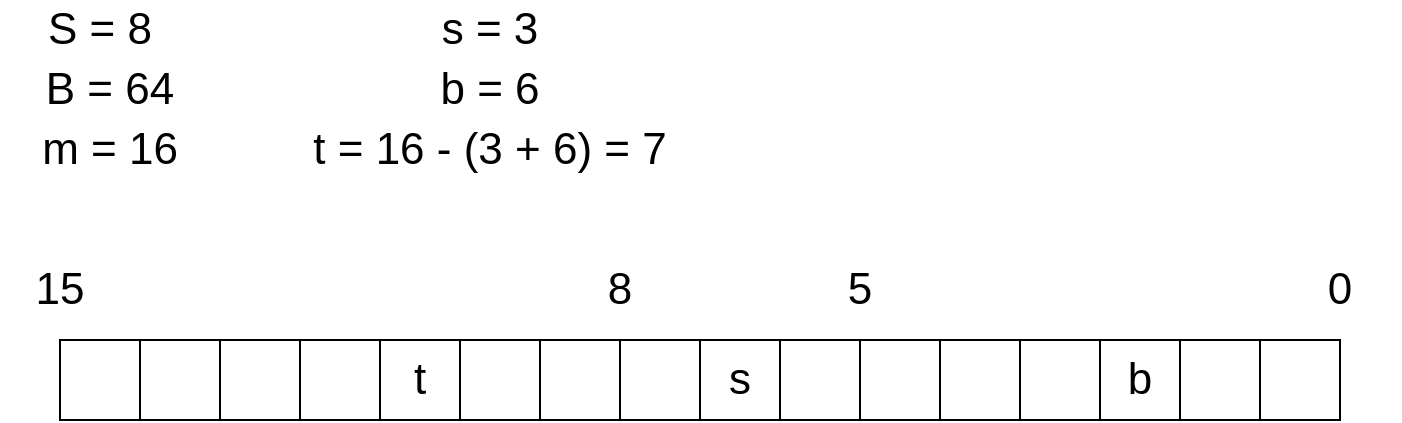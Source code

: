 <mxfile version="21.1.5" type="device">
  <diagram id="lNbwYLGy0MFPWkEubIG1" name="Page-1">
    <mxGraphModel dx="1562" dy="869" grid="1" gridSize="10" guides="1" tooltips="1" connect="1" arrows="1" fold="1" page="1" pageScale="1" pageWidth="850" pageHeight="1100" math="0" shadow="0">
      <root>
        <mxCell id="0" />
        <mxCell id="1" parent="0" />
        <mxCell id="fL3oOZ58w1N9pzdEm3di-23" value="" style="rounded=0;whiteSpace=wrap;html=1;" parent="1" vertex="1">
          <mxGeometry x="210" y="270" width="40" height="40" as="geometry" />
        </mxCell>
        <mxCell id="fL3oOZ58w1N9pzdEm3di-24" value="" style="rounded=0;whiteSpace=wrap;html=1;" parent="1" vertex="1">
          <mxGeometry x="250" y="270" width="40" height="40" as="geometry" />
        </mxCell>
        <mxCell id="fL3oOZ58w1N9pzdEm3di-25" value="" style="rounded=0;whiteSpace=wrap;html=1;" parent="1" vertex="1">
          <mxGeometry x="290" y="270" width="40" height="40" as="geometry" />
        </mxCell>
        <mxCell id="fL3oOZ58w1N9pzdEm3di-26" value="" style="rounded=0;whiteSpace=wrap;html=1;" parent="1" vertex="1">
          <mxGeometry x="330" y="270" width="40" height="40" as="geometry" />
        </mxCell>
        <mxCell id="fL3oOZ58w1N9pzdEm3di-27" value="t" style="rounded=0;whiteSpace=wrap;html=1;fontSize=22;" parent="1" vertex="1">
          <mxGeometry x="370" y="270" width="40" height="40" as="geometry" />
        </mxCell>
        <mxCell id="fL3oOZ58w1N9pzdEm3di-28" value="" style="rounded=0;whiteSpace=wrap;html=1;" parent="1" vertex="1">
          <mxGeometry x="410" y="270" width="40" height="40" as="geometry" />
        </mxCell>
        <mxCell id="fL3oOZ58w1N9pzdEm3di-29" value="" style="rounded=0;whiteSpace=wrap;html=1;" parent="1" vertex="1">
          <mxGeometry x="450" y="270" width="40" height="40" as="geometry" />
        </mxCell>
        <mxCell id="fL3oOZ58w1N9pzdEm3di-30" value="" style="rounded=0;whiteSpace=wrap;html=1;" parent="1" vertex="1">
          <mxGeometry x="490" y="270" width="40" height="40" as="geometry" />
        </mxCell>
        <mxCell id="fL3oOZ58w1N9pzdEm3di-31" value="s" style="rounded=0;whiteSpace=wrap;html=1;fontSize=22;" parent="1" vertex="1">
          <mxGeometry x="530" y="270" width="40" height="40" as="geometry" />
        </mxCell>
        <mxCell id="fL3oOZ58w1N9pzdEm3di-32" value="" style="rounded=0;whiteSpace=wrap;html=1;" parent="1" vertex="1">
          <mxGeometry x="570" y="270" width="40" height="40" as="geometry" />
        </mxCell>
        <mxCell id="fL3oOZ58w1N9pzdEm3di-33" value="" style="rounded=0;whiteSpace=wrap;html=1;" parent="1" vertex="1">
          <mxGeometry x="610" y="270" width="40" height="40" as="geometry" />
        </mxCell>
        <mxCell id="fL3oOZ58w1N9pzdEm3di-34" value="" style="rounded=0;whiteSpace=wrap;html=1;" parent="1" vertex="1">
          <mxGeometry x="650" y="270" width="40" height="40" as="geometry" />
        </mxCell>
        <mxCell id="fL3oOZ58w1N9pzdEm3di-35" value="" style="rounded=0;whiteSpace=wrap;html=1;" parent="1" vertex="1">
          <mxGeometry x="690" y="270" width="40" height="40" as="geometry" />
        </mxCell>
        <mxCell id="fL3oOZ58w1N9pzdEm3di-36" value="b" style="rounded=0;whiteSpace=wrap;html=1;fontSize=22;" parent="1" vertex="1">
          <mxGeometry x="730" y="270" width="40" height="40" as="geometry" />
        </mxCell>
        <mxCell id="fL3oOZ58w1N9pzdEm3di-37" value="" style="rounded=0;whiteSpace=wrap;html=1;" parent="1" vertex="1">
          <mxGeometry x="770" y="270" width="40" height="40" as="geometry" />
        </mxCell>
        <mxCell id="fL3oOZ58w1N9pzdEm3di-38" value="" style="rounded=0;whiteSpace=wrap;html=1;" parent="1" vertex="1">
          <mxGeometry x="810" y="270" width="40" height="40" as="geometry" />
        </mxCell>
        <mxCell id="fL3oOZ58w1N9pzdEm3di-39" value="15" style="text;html=1;strokeColor=none;fillColor=none;align=center;verticalAlign=middle;whiteSpace=wrap;rounded=0;fontSize=22;" parent="1" vertex="1">
          <mxGeometry x="180" y="230" width="60" height="30" as="geometry" />
        </mxCell>
        <mxCell id="fL3oOZ58w1N9pzdEm3di-40" value="0" style="text;html=1;strokeColor=none;fillColor=none;align=center;verticalAlign=middle;whiteSpace=wrap;rounded=0;fontSize=22;" parent="1" vertex="1">
          <mxGeometry x="820" y="230" width="60" height="30" as="geometry" />
        </mxCell>
        <mxCell id="fL3oOZ58w1N9pzdEm3di-41" value="m = 16" style="text;html=1;strokeColor=none;fillColor=none;align=center;verticalAlign=middle;whiteSpace=wrap;rounded=0;fontSize=22;" parent="1" vertex="1">
          <mxGeometry x="200" y="160" width="70" height="30" as="geometry" />
        </mxCell>
        <mxCell id="fL3oOZ58w1N9pzdEm3di-42" value="S = 8" style="text;html=1;strokeColor=none;fillColor=none;align=center;verticalAlign=middle;whiteSpace=wrap;rounded=0;fontSize=22;" parent="1" vertex="1">
          <mxGeometry x="200" y="100" width="60" height="30" as="geometry" />
        </mxCell>
        <mxCell id="fL3oOZ58w1N9pzdEm3di-43" value="B = 64" style="text;html=1;strokeColor=none;fillColor=none;align=center;verticalAlign=middle;whiteSpace=wrap;rounded=0;fontSize=22;" parent="1" vertex="1">
          <mxGeometry x="195" y="130" width="80" height="30" as="geometry" />
        </mxCell>
        <mxCell id="fL3oOZ58w1N9pzdEm3di-44" value="s = 3" style="text;html=1;strokeColor=none;fillColor=none;align=center;verticalAlign=middle;whiteSpace=wrap;rounded=0;fontSize=22;" parent="1" vertex="1">
          <mxGeometry x="395" y="100" width="60" height="30" as="geometry" />
        </mxCell>
        <mxCell id="fL3oOZ58w1N9pzdEm3di-45" value="b = 6" style="text;html=1;strokeColor=none;fillColor=none;align=center;verticalAlign=middle;whiteSpace=wrap;rounded=0;fontSize=22;" parent="1" vertex="1">
          <mxGeometry x="395" y="130" width="60" height="30" as="geometry" />
        </mxCell>
        <mxCell id="fL3oOZ58w1N9pzdEm3di-46" value="5" style="text;html=1;strokeColor=none;fillColor=none;align=center;verticalAlign=middle;whiteSpace=wrap;rounded=0;fontSize=22;" parent="1" vertex="1">
          <mxGeometry x="580" y="230" width="60" height="30" as="geometry" />
        </mxCell>
        <mxCell id="fL3oOZ58w1N9pzdEm3di-47" value="8" style="text;html=1;strokeColor=none;fillColor=none;align=center;verticalAlign=middle;whiteSpace=wrap;rounded=0;fontSize=22;" parent="1" vertex="1">
          <mxGeometry x="460" y="230" width="60" height="30" as="geometry" />
        </mxCell>
        <mxCell id="fL3oOZ58w1N9pzdEm3di-48" value="t = 16 - (3 + 6) = 7" style="text;html=1;strokeColor=none;fillColor=none;align=center;verticalAlign=middle;whiteSpace=wrap;rounded=0;fontSize=22;" parent="1" vertex="1">
          <mxGeometry x="330" y="160" width="190" height="30" as="geometry" />
        </mxCell>
      </root>
    </mxGraphModel>
  </diagram>
</mxfile>
